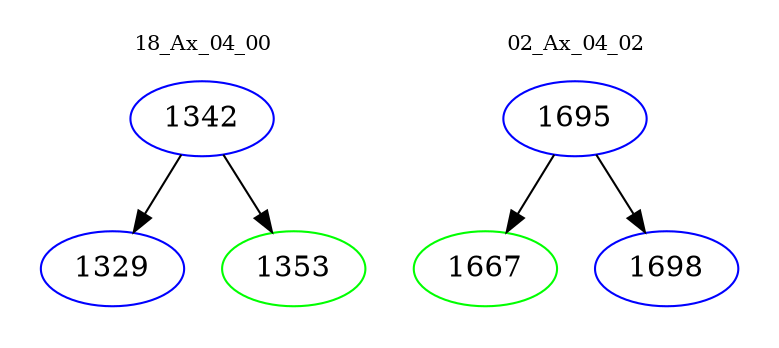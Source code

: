 digraph{
subgraph cluster_0 {
color = white
label = "18_Ax_04_00";
fontsize=10;
T0_1342 [label="1342", color="blue"]
T0_1342 -> T0_1329 [color="black"]
T0_1329 [label="1329", color="blue"]
T0_1342 -> T0_1353 [color="black"]
T0_1353 [label="1353", color="green"]
}
subgraph cluster_1 {
color = white
label = "02_Ax_04_02";
fontsize=10;
T1_1695 [label="1695", color="blue"]
T1_1695 -> T1_1667 [color="black"]
T1_1667 [label="1667", color="green"]
T1_1695 -> T1_1698 [color="black"]
T1_1698 [label="1698", color="blue"]
}
}
